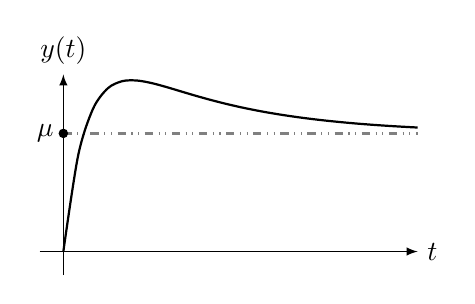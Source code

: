 ﻿\begin{tikzpicture} [scale=1.5]

% Punti sul grafico
	\draw[dashdotdotted, color=gray, thick] (0, 1) -- (3, 1);
	\filldraw (0, 1) circle (1pt)
		node[left] (Yi) {$\mu$};
% Assi
	\draw[-latex] (-0.2, 0) -- (3, 0) node[right] {$t$};
	\draw[-latex] (0, -0.2) -- (0, 1.5) node[above] {$y(t)$};
% Funzione
	\draw[scale=1, domain=0:3, smooth, variable=\x, thick] plot ({\x},{1-2*exp(-5*\x)+exp(-\x)});
\end{tikzpicture}